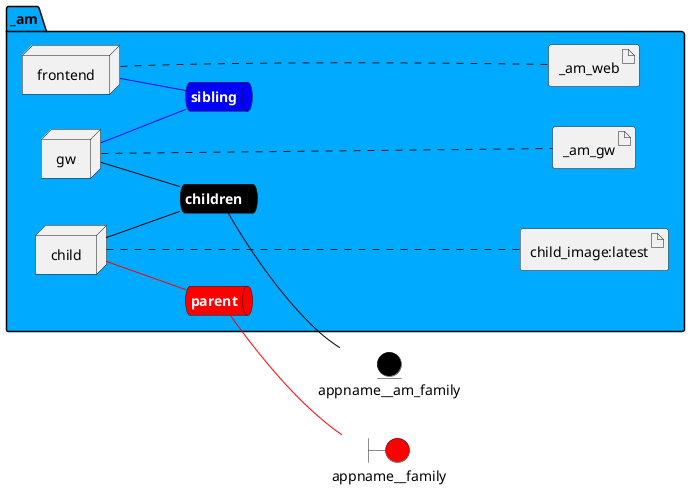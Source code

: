 @startuml

left to right direction


boundary appname__family #red


entity appname__am_family #black




package "_am" #00aaff {
    queue childrennet #black [
            <b><color:white>children</color></b>
    ]
    
    childrennet -[#black]- appname__am_family
    
    queue siblingnet #blue [
            <b><color:white>sibling</color></b>
    ]
    
    queue parentnet #red [
            <b><color:white>parent</color></b>
    ]
    
    parentnet -[#red]- appname__family
    

node "child" as childService
node "frontend" as frontendService
node "gw" as gwService


        artifact "child_image:latest" as child_imagelatestimage
    
        artifact "_am_web" as _am_webimage
    
        artifact "_am_gw" as _am_gwimage
    
}

childService -[#black]- childrennet

childService -[#red]- parentnet

frontendService -[#blue]- siblingnet

gwService -[#black]- childrennet

gwService -[#blue]- siblingnet
childService .... child_imagelatestimage
frontendService .... _am_webimage
gwService .... _am_gwimage


@enduml
